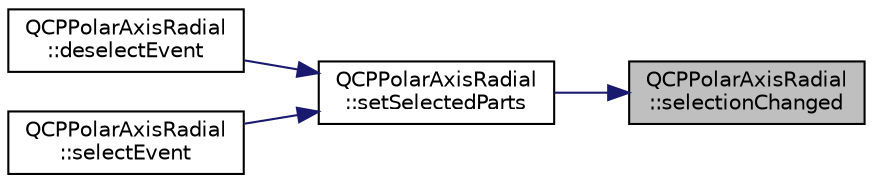 digraph "QCPPolarAxisRadial::selectionChanged"
{
 // LATEX_PDF_SIZE
  edge [fontname="Helvetica",fontsize="10",labelfontname="Helvetica",labelfontsize="10"];
  node [fontname="Helvetica",fontsize="10",shape=record];
  rankdir="RL";
  Node1 [label="QCPPolarAxisRadial\l::selectionChanged",height=0.2,width=0.4,color="black", fillcolor="grey75", style="filled", fontcolor="black",tooltip=" "];
  Node1 -> Node2 [dir="back",color="midnightblue",fontsize="10",style="solid",fontname="Helvetica"];
  Node2 [label="QCPPolarAxisRadial\l::setSelectedParts",height=0.2,width=0.4,color="black", fillcolor="white", style="filled",URL="$classQCPPolarAxisRadial.html#af629128cb82825d6a550fb6f87130c25",tooltip=" "];
  Node2 -> Node3 [dir="back",color="midnightblue",fontsize="10",style="solid",fontname="Helvetica"];
  Node3 [label="QCPPolarAxisRadial\l::deselectEvent",height=0.2,width=0.4,color="black", fillcolor="white", style="filled",URL="$classQCPPolarAxisRadial.html#a6f9315951fdf416b15ed0dd62d3ecd34",tooltip=" "];
  Node2 -> Node4 [dir="back",color="midnightblue",fontsize="10",style="solid",fontname="Helvetica"];
  Node4 [label="QCPPolarAxisRadial\l::selectEvent",height=0.2,width=0.4,color="black", fillcolor="white", style="filled",URL="$classQCPPolarAxisRadial.html#a2e034f1262cb3a094e28dbd2df12dcf9",tooltip=" "];
}
